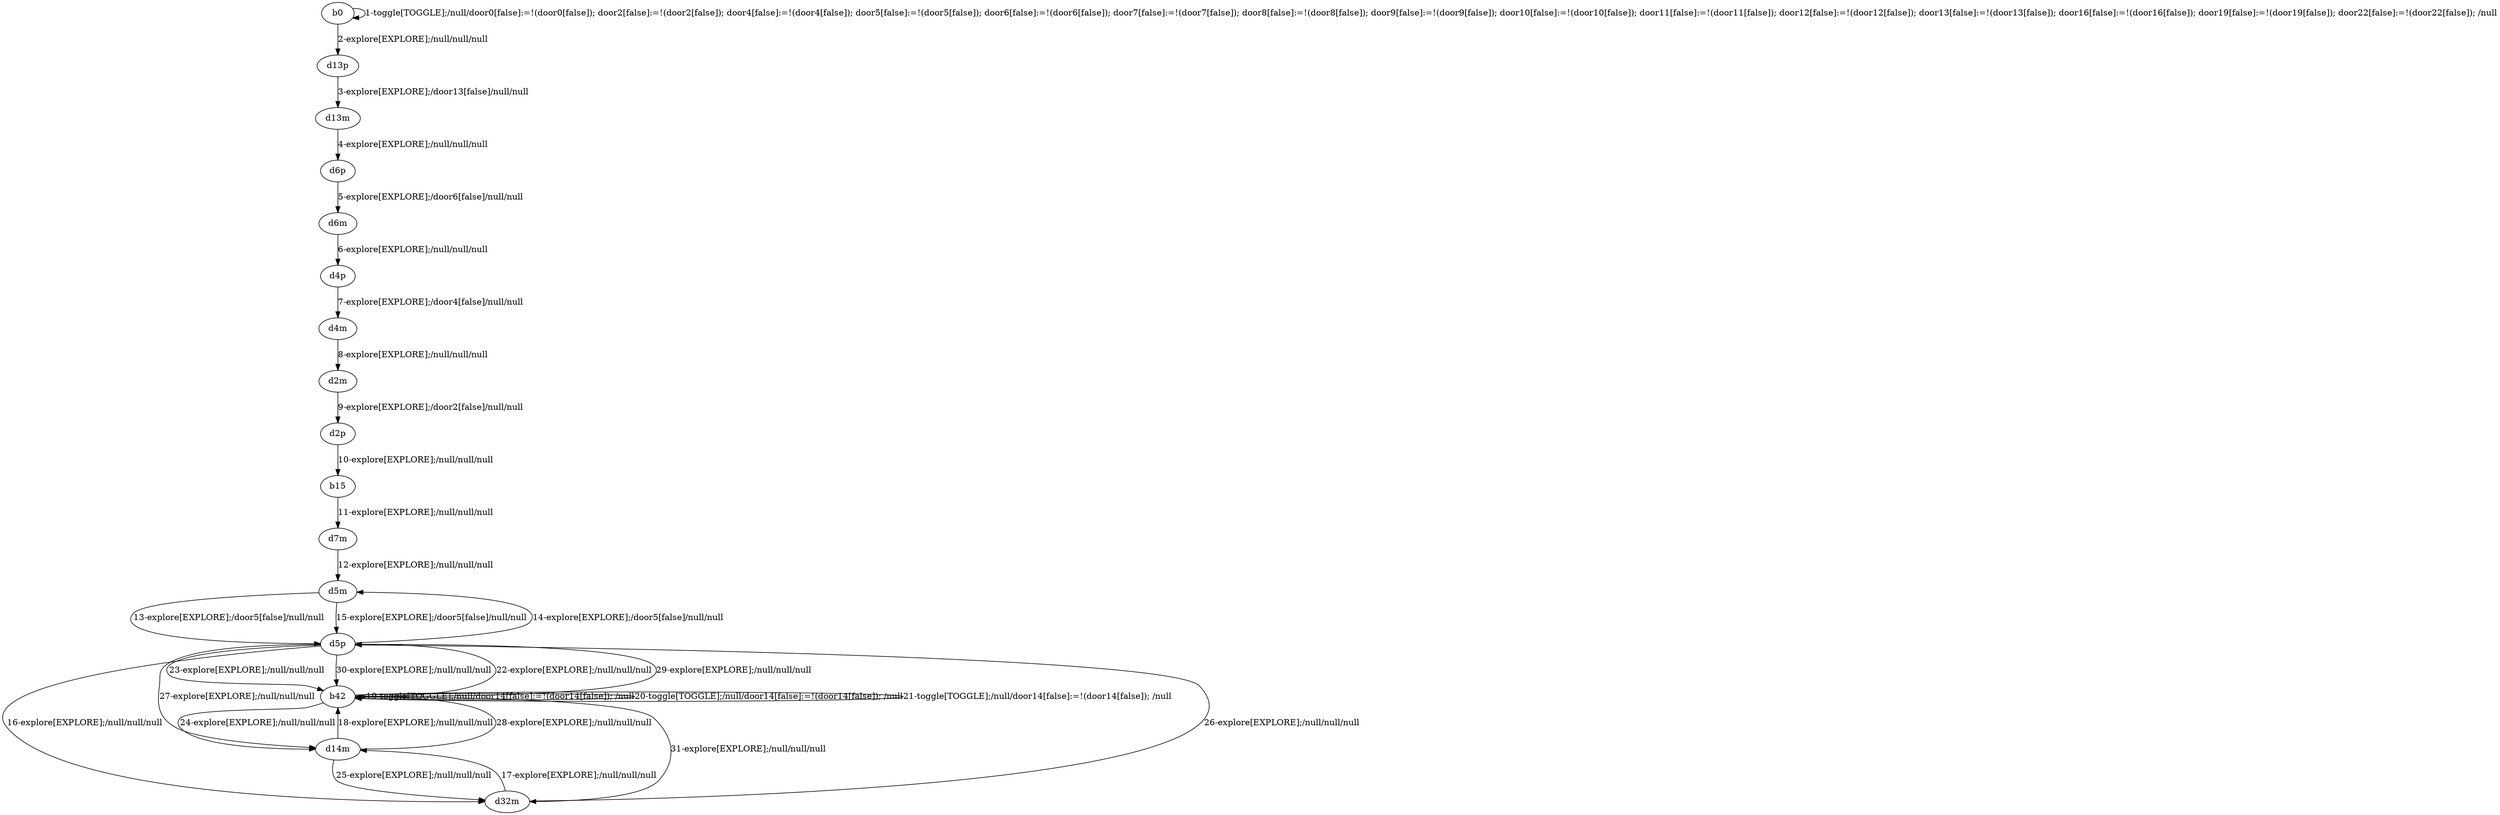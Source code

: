 # Total number of goals covered by this test: 1
# d32m --> d5p

digraph g {
"b0" -> "b0" [label = "1-toggle[TOGGLE];/null/door0[false]:=!(door0[false]); door2[false]:=!(door2[false]); door4[false]:=!(door4[false]); door5[false]:=!(door5[false]); door6[false]:=!(door6[false]); door7[false]:=!(door7[false]); door8[false]:=!(door8[false]); door9[false]:=!(door9[false]); door10[false]:=!(door10[false]); door11[false]:=!(door11[false]); door12[false]:=!(door12[false]); door13[false]:=!(door13[false]); door16[false]:=!(door16[false]); door19[false]:=!(door19[false]); door22[false]:=!(door22[false]); /null"];
"b0" -> "d13p" [label = "2-explore[EXPLORE];/null/null/null"];
"d13p" -> "d13m" [label = "3-explore[EXPLORE];/door13[false]/null/null"];
"d13m" -> "d6p" [label = "4-explore[EXPLORE];/null/null/null"];
"d6p" -> "d6m" [label = "5-explore[EXPLORE];/door6[false]/null/null"];
"d6m" -> "d4p" [label = "6-explore[EXPLORE];/null/null/null"];
"d4p" -> "d4m" [label = "7-explore[EXPLORE];/door4[false]/null/null"];
"d4m" -> "d2m" [label = "8-explore[EXPLORE];/null/null/null"];
"d2m" -> "d2p" [label = "9-explore[EXPLORE];/door2[false]/null/null"];
"d2p" -> "b15" [label = "10-explore[EXPLORE];/null/null/null"];
"b15" -> "d7m" [label = "11-explore[EXPLORE];/null/null/null"];
"d7m" -> "d5m" [label = "12-explore[EXPLORE];/null/null/null"];
"d5m" -> "d5p" [label = "13-explore[EXPLORE];/door5[false]/null/null"];
"d5p" -> "d5m" [label = "14-explore[EXPLORE];/door5[false]/null/null"];
"d5m" -> "d5p" [label = "15-explore[EXPLORE];/door5[false]/null/null"];
"d5p" -> "d32m" [label = "16-explore[EXPLORE];/null/null/null"];
"d32m" -> "d14m" [label = "17-explore[EXPLORE];/null/null/null"];
"d14m" -> "b42" [label = "18-explore[EXPLORE];/null/null/null"];
"b42" -> "b42" [label = "19-toggle[TOGGLE];/null/door14[false]:=!(door14[false]); /null"];
"b42" -> "b42" [label = "20-toggle[TOGGLE];/null/door14[false]:=!(door14[false]); /null"];
"b42" -> "b42" [label = "21-toggle[TOGGLE];/null/door14[false]:=!(door14[false]); /null"];
"b42" -> "d5p" [label = "22-explore[EXPLORE];/null/null/null"];
"d5p" -> "b42" [label = "23-explore[EXPLORE];/null/null/null"];
"b42" -> "d14m" [label = "24-explore[EXPLORE];/null/null/null"];
"d14m" -> "d32m" [label = "25-explore[EXPLORE];/null/null/null"];
"d32m" -> "d5p" [label = "26-explore[EXPLORE];/null/null/null"];
"d5p" -> "d14m" [label = "27-explore[EXPLORE];/null/null/null"];
"d14m" -> "b42" [label = "28-explore[EXPLORE];/null/null/null"];
"b42" -> "d5p" [label = "29-explore[EXPLORE];/null/null/null"];
"d5p" -> "b42" [label = "30-explore[EXPLORE];/null/null/null"];
"b42" -> "d32m" [label = "31-explore[EXPLORE];/null/null/null"];
}